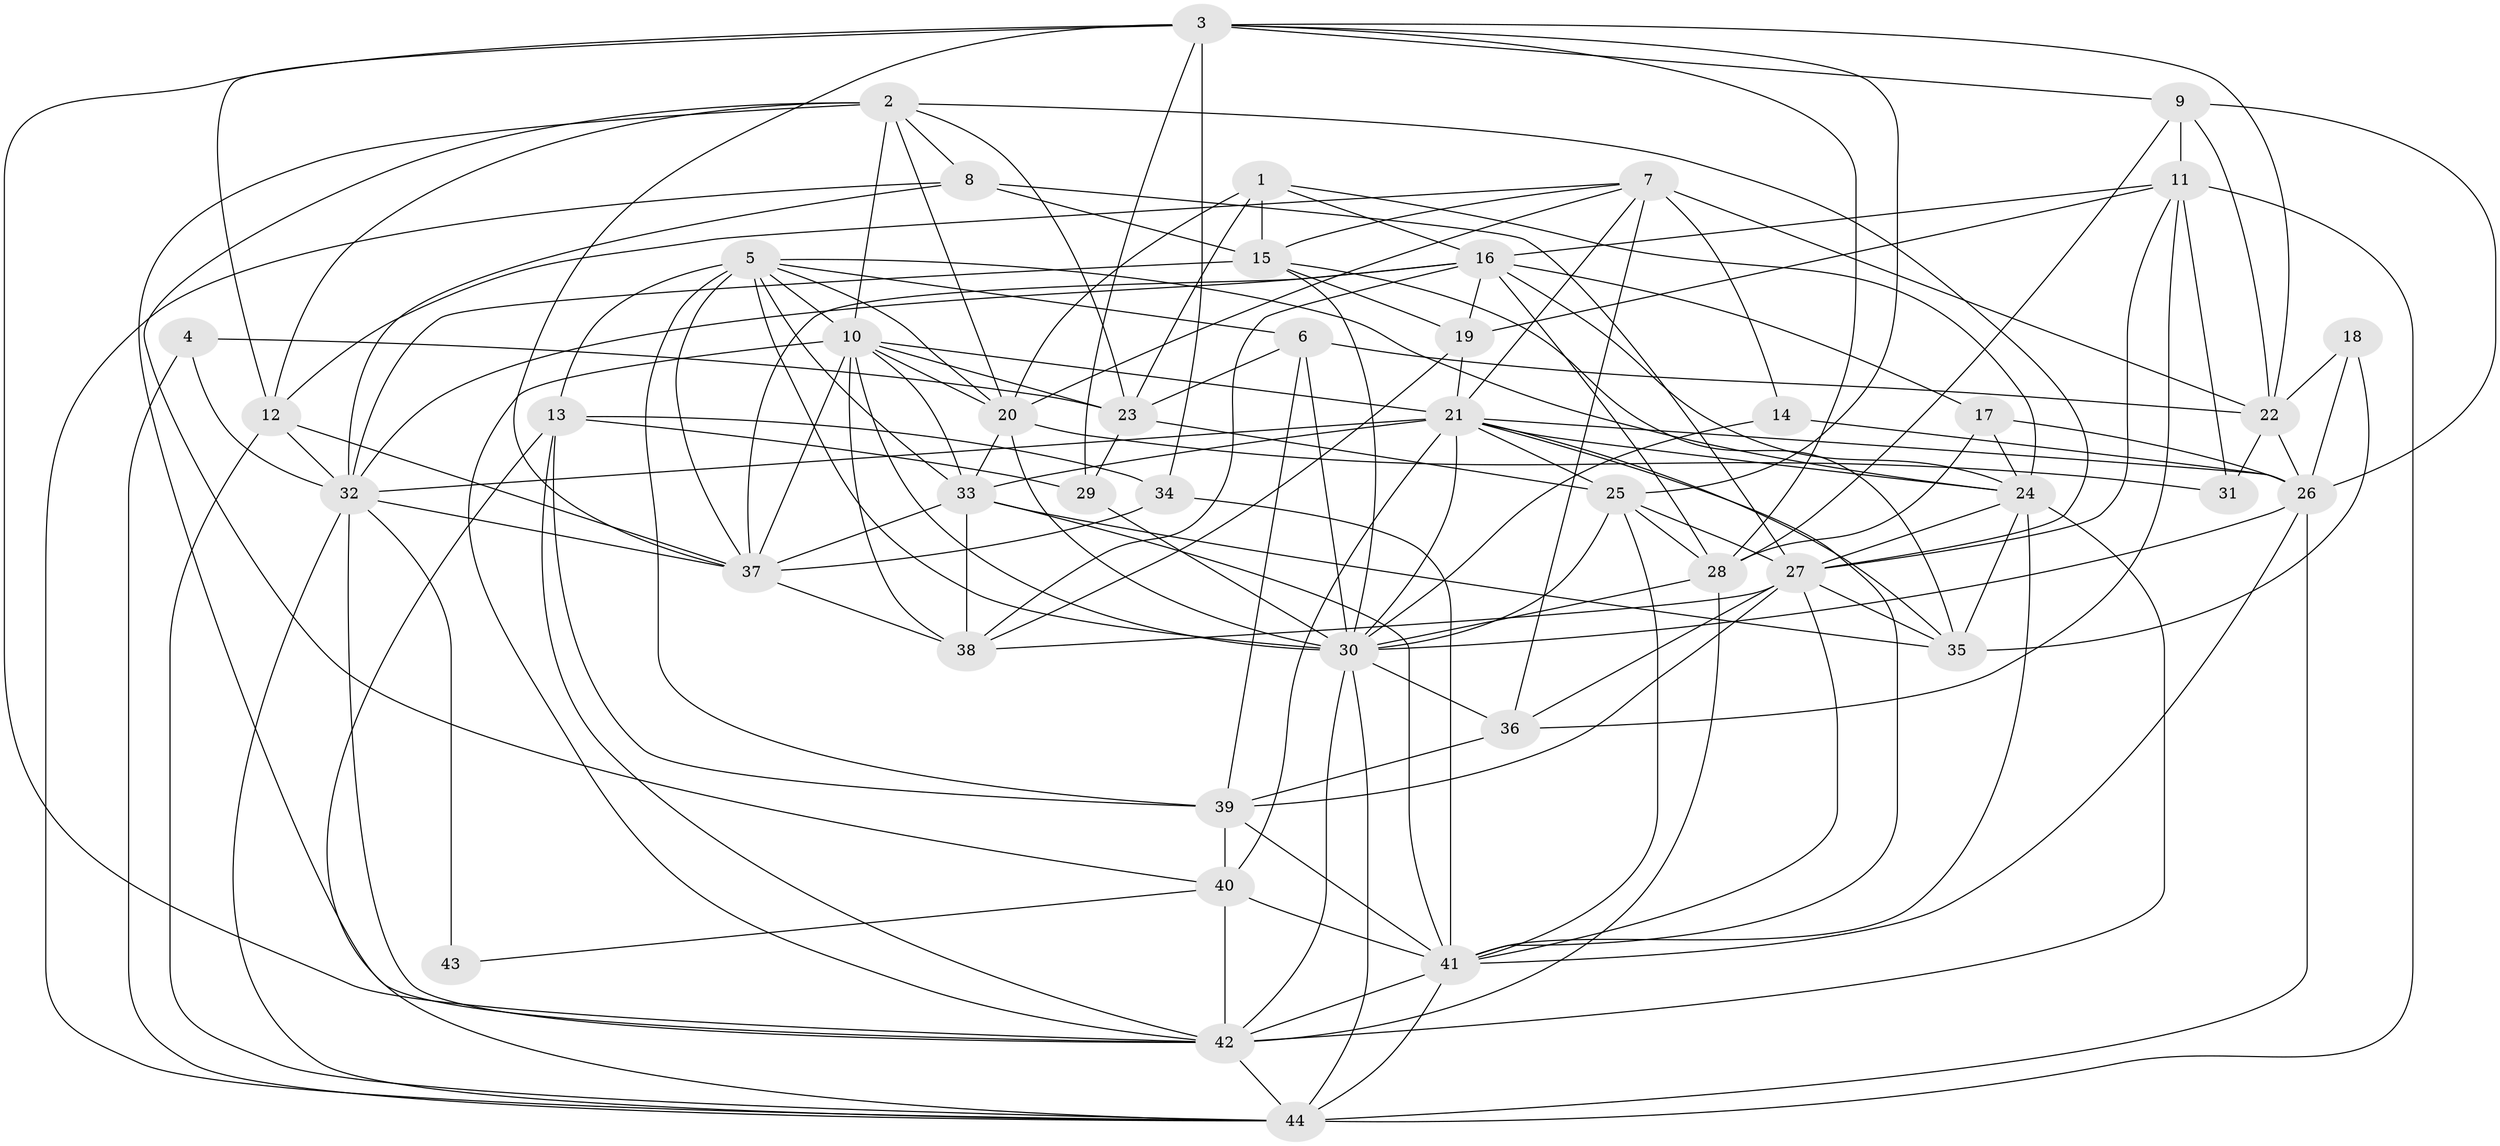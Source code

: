 // original degree distribution, {5: 0.20567375886524822, 3: 0.28368794326241137, 4: 0.24822695035460993, 6: 0.0851063829787234, 2: 0.1276595744680851, 7: 0.0425531914893617, 9: 0.0070921985815602835}
// Generated by graph-tools (version 1.1) at 2025/37/03/04/25 23:37:01]
// undirected, 44 vertices, 154 edges
graph export_dot {
  node [color=gray90,style=filled];
  1;
  2;
  3;
  4;
  5;
  6;
  7;
  8;
  9;
  10;
  11;
  12;
  13;
  14;
  15;
  16;
  17;
  18;
  19;
  20;
  21;
  22;
  23;
  24;
  25;
  26;
  27;
  28;
  29;
  30;
  31;
  32;
  33;
  34;
  35;
  36;
  37;
  38;
  39;
  40;
  41;
  42;
  43;
  44;
  1 -- 15 [weight=1.0];
  1 -- 16 [weight=1.0];
  1 -- 20 [weight=1.0];
  1 -- 23 [weight=1.0];
  1 -- 24 [weight=1.0];
  2 -- 8 [weight=1.0];
  2 -- 10 [weight=1.0];
  2 -- 12 [weight=1.0];
  2 -- 20 [weight=1.0];
  2 -- 23 [weight=1.0];
  2 -- 27 [weight=1.0];
  2 -- 40 [weight=1.0];
  2 -- 42 [weight=1.0];
  3 -- 9 [weight=1.0];
  3 -- 12 [weight=1.0];
  3 -- 22 [weight=1.0];
  3 -- 25 [weight=1.0];
  3 -- 28 [weight=1.0];
  3 -- 29 [weight=1.0];
  3 -- 34 [weight=1.0];
  3 -- 37 [weight=1.0];
  3 -- 42 [weight=1.0];
  4 -- 23 [weight=1.0];
  4 -- 32 [weight=1.0];
  4 -- 44 [weight=1.0];
  5 -- 6 [weight=1.0];
  5 -- 10 [weight=1.0];
  5 -- 13 [weight=1.0];
  5 -- 20 [weight=1.0];
  5 -- 24 [weight=1.0];
  5 -- 30 [weight=1.0];
  5 -- 33 [weight=1.0];
  5 -- 37 [weight=1.0];
  5 -- 39 [weight=1.0];
  6 -- 22 [weight=2.0];
  6 -- 23 [weight=1.0];
  6 -- 30 [weight=1.0];
  6 -- 39 [weight=1.0];
  7 -- 12 [weight=1.0];
  7 -- 14 [weight=1.0];
  7 -- 15 [weight=1.0];
  7 -- 20 [weight=1.0];
  7 -- 21 [weight=1.0];
  7 -- 22 [weight=1.0];
  7 -- 36 [weight=1.0];
  8 -- 15 [weight=2.0];
  8 -- 27 [weight=1.0];
  8 -- 32 [weight=1.0];
  8 -- 44 [weight=1.0];
  9 -- 11 [weight=1.0];
  9 -- 22 [weight=1.0];
  9 -- 26 [weight=1.0];
  9 -- 28 [weight=1.0];
  10 -- 20 [weight=1.0];
  10 -- 21 [weight=1.0];
  10 -- 23 [weight=1.0];
  10 -- 30 [weight=2.0];
  10 -- 33 [weight=2.0];
  10 -- 37 [weight=1.0];
  10 -- 38 [weight=1.0];
  10 -- 42 [weight=1.0];
  11 -- 16 [weight=1.0];
  11 -- 19 [weight=1.0];
  11 -- 27 [weight=1.0];
  11 -- 31 [weight=1.0];
  11 -- 36 [weight=1.0];
  11 -- 44 [weight=3.0];
  12 -- 32 [weight=1.0];
  12 -- 37 [weight=1.0];
  12 -- 44 [weight=2.0];
  13 -- 29 [weight=1.0];
  13 -- 34 [weight=2.0];
  13 -- 39 [weight=1.0];
  13 -- 42 [weight=1.0];
  13 -- 44 [weight=1.0];
  14 -- 26 [weight=4.0];
  14 -- 30 [weight=1.0];
  15 -- 19 [weight=1.0];
  15 -- 30 [weight=1.0];
  15 -- 32 [weight=1.0];
  15 -- 35 [weight=2.0];
  16 -- 17 [weight=1.0];
  16 -- 19 [weight=1.0];
  16 -- 24 [weight=1.0];
  16 -- 28 [weight=2.0];
  16 -- 32 [weight=1.0];
  16 -- 37 [weight=1.0];
  16 -- 38 [weight=1.0];
  17 -- 24 [weight=1.0];
  17 -- 26 [weight=1.0];
  17 -- 28 [weight=1.0];
  18 -- 22 [weight=1.0];
  18 -- 26 [weight=1.0];
  18 -- 35 [weight=1.0];
  19 -- 21 [weight=1.0];
  19 -- 38 [weight=1.0];
  20 -- 30 [weight=1.0];
  20 -- 31 [weight=1.0];
  20 -- 33 [weight=1.0];
  21 -- 24 [weight=1.0];
  21 -- 25 [weight=1.0];
  21 -- 26 [weight=1.0];
  21 -- 30 [weight=1.0];
  21 -- 32 [weight=1.0];
  21 -- 33 [weight=2.0];
  21 -- 35 [weight=1.0];
  21 -- 40 [weight=1.0];
  21 -- 41 [weight=1.0];
  22 -- 26 [weight=1.0];
  22 -- 31 [weight=1.0];
  23 -- 25 [weight=2.0];
  23 -- 29 [weight=1.0];
  24 -- 27 [weight=1.0];
  24 -- 35 [weight=1.0];
  24 -- 41 [weight=2.0];
  24 -- 42 [weight=1.0];
  25 -- 27 [weight=1.0];
  25 -- 28 [weight=1.0];
  25 -- 30 [weight=1.0];
  25 -- 41 [weight=1.0];
  26 -- 30 [weight=1.0];
  26 -- 41 [weight=1.0];
  26 -- 44 [weight=2.0];
  27 -- 35 [weight=1.0];
  27 -- 36 [weight=1.0];
  27 -- 38 [weight=1.0];
  27 -- 39 [weight=1.0];
  27 -- 41 [weight=1.0];
  28 -- 30 [weight=1.0];
  28 -- 42 [weight=1.0];
  29 -- 30 [weight=1.0];
  30 -- 36 [weight=3.0];
  30 -- 42 [weight=1.0];
  30 -- 44 [weight=1.0];
  32 -- 37 [weight=1.0];
  32 -- 42 [weight=1.0];
  32 -- 43 [weight=1.0];
  32 -- 44 [weight=1.0];
  33 -- 35 [weight=1.0];
  33 -- 37 [weight=2.0];
  33 -- 38 [weight=2.0];
  33 -- 41 [weight=1.0];
  34 -- 37 [weight=1.0];
  34 -- 41 [weight=1.0];
  36 -- 39 [weight=1.0];
  37 -- 38 [weight=1.0];
  39 -- 40 [weight=3.0];
  39 -- 41 [weight=2.0];
  40 -- 41 [weight=1.0];
  40 -- 42 [weight=1.0];
  40 -- 43 [weight=1.0];
  41 -- 42 [weight=1.0];
  41 -- 44 [weight=1.0];
  42 -- 44 [weight=1.0];
}
